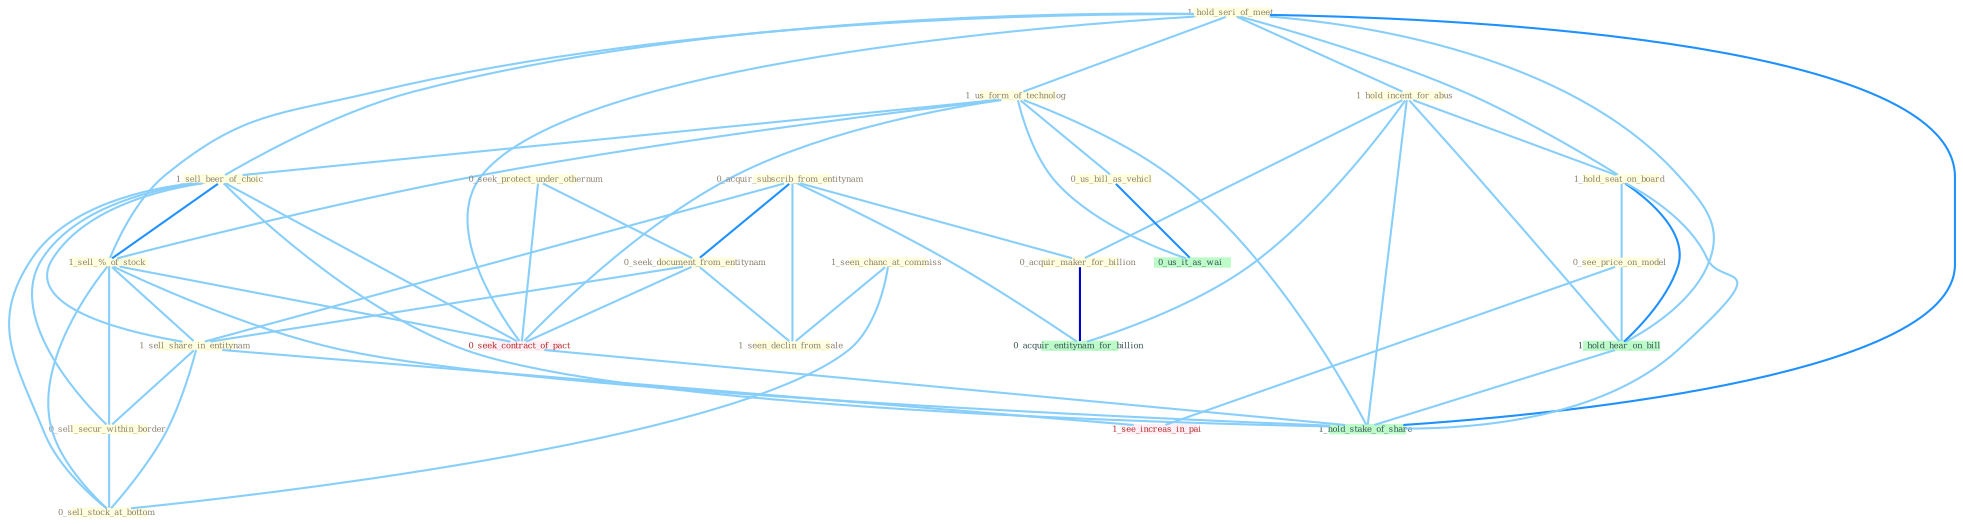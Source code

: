 Graph G{ 
    node
    [shape=polygon,style=filled,width=.5,height=.06,color="#BDFCC9",fixedsize=true,fontsize=4,
    fontcolor="#2f4f4f"];
    {node
    [color="#ffffe0", fontcolor="#8b7d6b"] "1_hold_seri_of_meet " "1_seen_chanc_at_commiss " "1_us_form_of_technolog " "1_sell_beer_of_choic " "1_hold_incent_for_abus " "0_seek_protect_under_othernum " "0_acquir_subscrib_from_entitynam " "1_hold_seat_on_board " "0_see_price_on_model " "0_acquir_maker_for_billion " "1_sell_%_of_stock " "0_seek_document_from_entitynam " "1_sell_share_in_entitynam " "1_seen_declin_from_sale " "0_sell_secur_within_border " "0_us_bill_as_vehicl " "0_sell_stock_at_bottom "}
{node [color="#fff0f5", fontcolor="#b22222"] "0_seek_contract_of_pact " "1_see_increas_in_pai "}
edge [color="#B0E2FF"];

	"1_hold_seri_of_meet " -- "1_us_form_of_technolog " [w="1", color="#87cefa" ];
	"1_hold_seri_of_meet " -- "1_sell_beer_of_choic " [w="1", color="#87cefa" ];
	"1_hold_seri_of_meet " -- "1_hold_incent_for_abus " [w="1", color="#87cefa" ];
	"1_hold_seri_of_meet " -- "1_hold_seat_on_board " [w="1", color="#87cefa" ];
	"1_hold_seri_of_meet " -- "1_sell_%_of_stock " [w="1", color="#87cefa" ];
	"1_hold_seri_of_meet " -- "0_seek_contract_of_pact " [w="1", color="#87cefa" ];
	"1_hold_seri_of_meet " -- "1_hold_hear_on_bill " [w="1", color="#87cefa" ];
	"1_hold_seri_of_meet " -- "1_hold_stake_of_share " [w="2", color="#1e90ff" , len=0.8];
	"1_seen_chanc_at_commiss " -- "1_seen_declin_from_sale " [w="1", color="#87cefa" ];
	"1_seen_chanc_at_commiss " -- "0_sell_stock_at_bottom " [w="1", color="#87cefa" ];
	"1_us_form_of_technolog " -- "1_sell_beer_of_choic " [w="1", color="#87cefa" ];
	"1_us_form_of_technolog " -- "1_sell_%_of_stock " [w="1", color="#87cefa" ];
	"1_us_form_of_technolog " -- "0_us_bill_as_vehicl " [w="1", color="#87cefa" ];
	"1_us_form_of_technolog " -- "0_seek_contract_of_pact " [w="1", color="#87cefa" ];
	"1_us_form_of_technolog " -- "0_us_it_as_wai " [w="1", color="#87cefa" ];
	"1_us_form_of_technolog " -- "1_hold_stake_of_share " [w="1", color="#87cefa" ];
	"1_sell_beer_of_choic " -- "1_sell_%_of_stock " [w="2", color="#1e90ff" , len=0.8];
	"1_sell_beer_of_choic " -- "1_sell_share_in_entitynam " [w="1", color="#87cefa" ];
	"1_sell_beer_of_choic " -- "0_sell_secur_within_border " [w="1", color="#87cefa" ];
	"1_sell_beer_of_choic " -- "0_sell_stock_at_bottom " [w="1", color="#87cefa" ];
	"1_sell_beer_of_choic " -- "0_seek_contract_of_pact " [w="1", color="#87cefa" ];
	"1_sell_beer_of_choic " -- "1_hold_stake_of_share " [w="1", color="#87cefa" ];
	"1_hold_incent_for_abus " -- "1_hold_seat_on_board " [w="1", color="#87cefa" ];
	"1_hold_incent_for_abus " -- "0_acquir_maker_for_billion " [w="1", color="#87cefa" ];
	"1_hold_incent_for_abus " -- "0_acquir_entitynam_for_billion " [w="1", color="#87cefa" ];
	"1_hold_incent_for_abus " -- "1_hold_hear_on_bill " [w="1", color="#87cefa" ];
	"1_hold_incent_for_abus " -- "1_hold_stake_of_share " [w="1", color="#87cefa" ];
	"0_seek_protect_under_othernum " -- "0_seek_document_from_entitynam " [w="1", color="#87cefa" ];
	"0_seek_protect_under_othernum " -- "0_seek_contract_of_pact " [w="1", color="#87cefa" ];
	"0_acquir_subscrib_from_entitynam " -- "0_acquir_maker_for_billion " [w="1", color="#87cefa" ];
	"0_acquir_subscrib_from_entitynam " -- "0_seek_document_from_entitynam " [w="2", color="#1e90ff" , len=0.8];
	"0_acquir_subscrib_from_entitynam " -- "1_sell_share_in_entitynam " [w="1", color="#87cefa" ];
	"0_acquir_subscrib_from_entitynam " -- "1_seen_declin_from_sale " [w="1", color="#87cefa" ];
	"0_acquir_subscrib_from_entitynam " -- "0_acquir_entitynam_for_billion " [w="1", color="#87cefa" ];
	"1_hold_seat_on_board " -- "0_see_price_on_model " [w="1", color="#87cefa" ];
	"1_hold_seat_on_board " -- "1_hold_hear_on_bill " [w="2", color="#1e90ff" , len=0.8];
	"1_hold_seat_on_board " -- "1_hold_stake_of_share " [w="1", color="#87cefa" ];
	"0_see_price_on_model " -- "1_see_increas_in_pai " [w="1", color="#87cefa" ];
	"0_see_price_on_model " -- "1_hold_hear_on_bill " [w="1", color="#87cefa" ];
	"0_acquir_maker_for_billion " -- "0_acquir_entitynam_for_billion " [w="3", color="#0000cd" , len=0.6];
	"1_sell_%_of_stock " -- "1_sell_share_in_entitynam " [w="1", color="#87cefa" ];
	"1_sell_%_of_stock " -- "0_sell_secur_within_border " [w="1", color="#87cefa" ];
	"1_sell_%_of_stock " -- "0_sell_stock_at_bottom " [w="1", color="#87cefa" ];
	"1_sell_%_of_stock " -- "0_seek_contract_of_pact " [w="1", color="#87cefa" ];
	"1_sell_%_of_stock " -- "1_hold_stake_of_share " [w="1", color="#87cefa" ];
	"0_seek_document_from_entitynam " -- "1_sell_share_in_entitynam " [w="1", color="#87cefa" ];
	"0_seek_document_from_entitynam " -- "1_seen_declin_from_sale " [w="1", color="#87cefa" ];
	"0_seek_document_from_entitynam " -- "0_seek_contract_of_pact " [w="1", color="#87cefa" ];
	"1_sell_share_in_entitynam " -- "0_sell_secur_within_border " [w="1", color="#87cefa" ];
	"1_sell_share_in_entitynam " -- "0_sell_stock_at_bottom " [w="1", color="#87cefa" ];
	"1_sell_share_in_entitynam " -- "1_see_increas_in_pai " [w="1", color="#87cefa" ];
	"0_sell_secur_within_border " -- "0_sell_stock_at_bottom " [w="1", color="#87cefa" ];
	"0_us_bill_as_vehicl " -- "0_us_it_as_wai " [w="2", color="#1e90ff" , len=0.8];
	"0_seek_contract_of_pact " -- "1_hold_stake_of_share " [w="1", color="#87cefa" ];
	"1_hold_hear_on_bill " -- "1_hold_stake_of_share " [w="1", color="#87cefa" ];
}